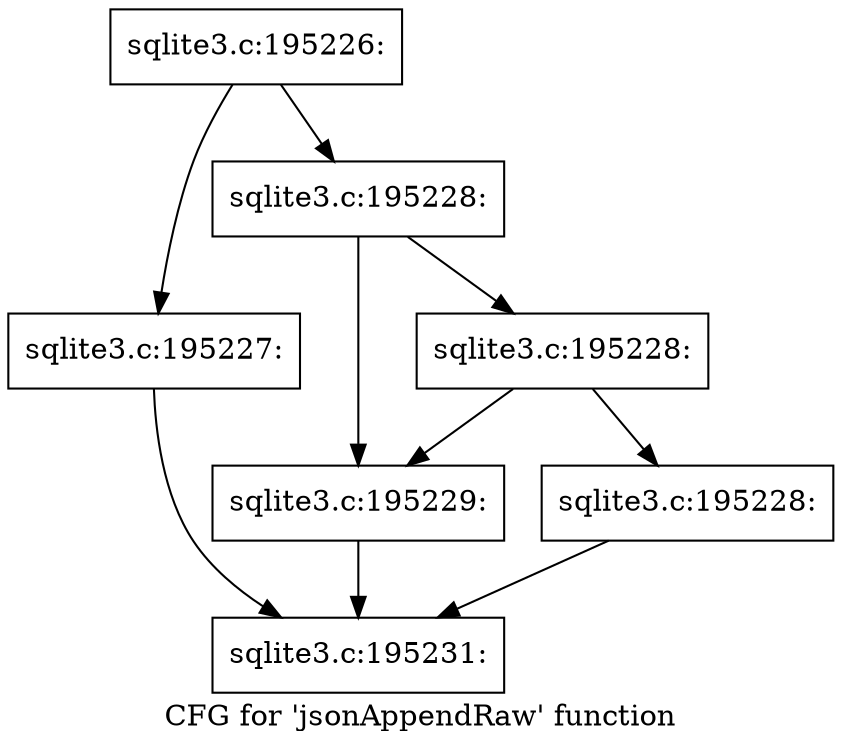 digraph "CFG for 'jsonAppendRaw' function" {
	label="CFG for 'jsonAppendRaw' function";

	Node0x55c0fa855b10 [shape=record,label="{sqlite3.c:195226:}"];
	Node0x55c0fa855b10 -> Node0x55c0fa856510;
	Node0x55c0fa855b10 -> Node0x55c0fa857250;
	Node0x55c0fa856510 [shape=record,label="{sqlite3.c:195227:}"];
	Node0x55c0fa856510 -> Node0x55c0fa855c90;
	Node0x55c0fa857250 [shape=record,label="{sqlite3.c:195228:}"];
	Node0x55c0fa857250 -> Node0x55c0fa857610;
	Node0x55c0fa857250 -> Node0x55c0fa8575c0;
	Node0x55c0fa857610 [shape=record,label="{sqlite3.c:195228:}"];
	Node0x55c0fa857610 -> Node0x55c0fa857570;
	Node0x55c0fa857610 -> Node0x55c0fa8575c0;
	Node0x55c0fa857570 [shape=record,label="{sqlite3.c:195228:}"];
	Node0x55c0fa857570 -> Node0x55c0fa855c90;
	Node0x55c0fa8575c0 [shape=record,label="{sqlite3.c:195229:}"];
	Node0x55c0fa8575c0 -> Node0x55c0fa855c90;
	Node0x55c0fa855c90 [shape=record,label="{sqlite3.c:195231:}"];
}

